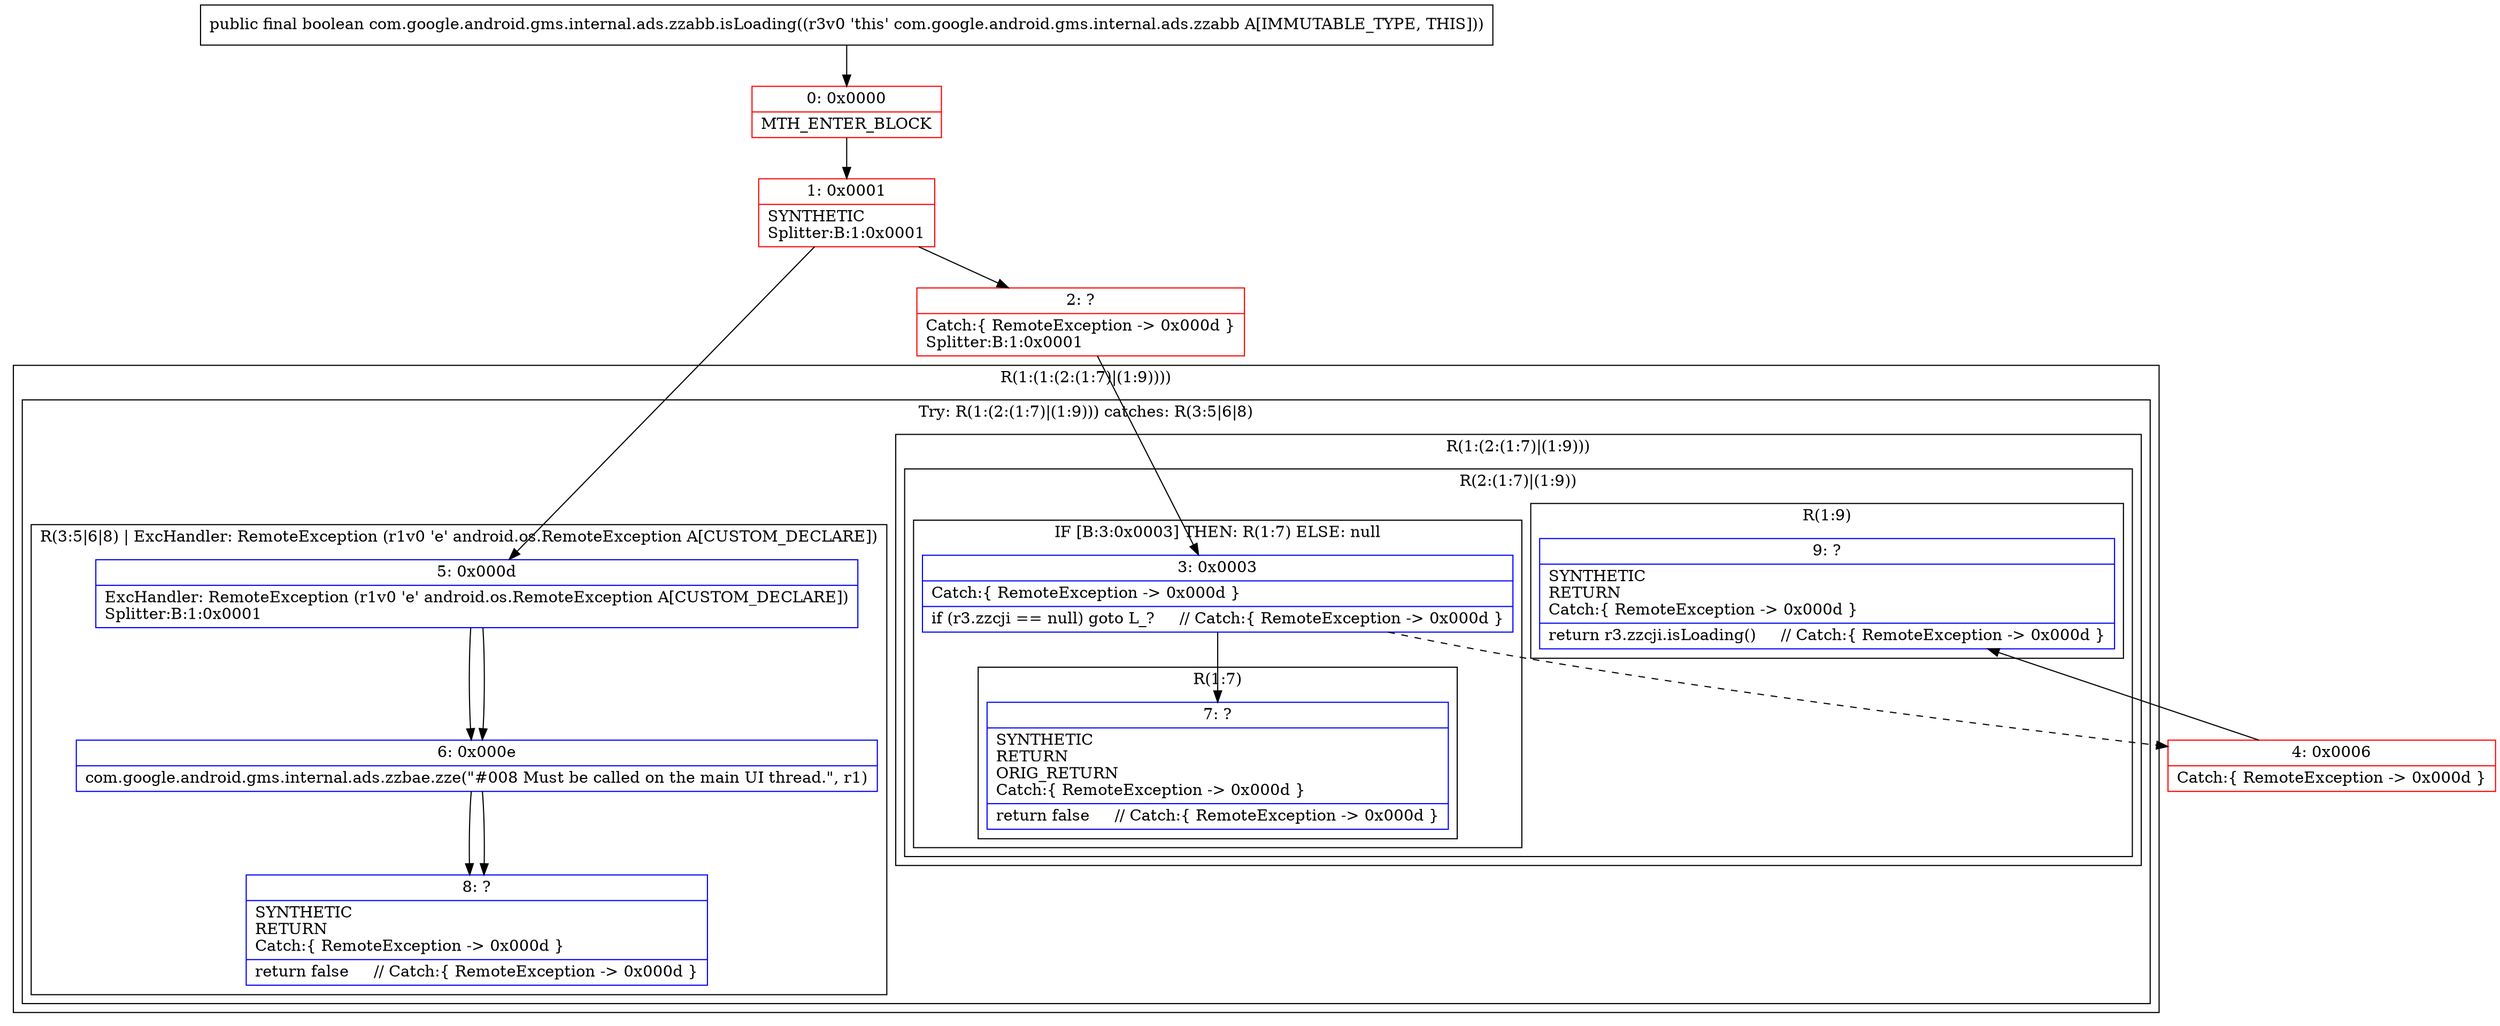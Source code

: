 digraph "CFG forcom.google.android.gms.internal.ads.zzabb.isLoading()Z" {
subgraph cluster_Region_797037737 {
label = "R(1:(1:(2:(1:7)|(1:9))))";
node [shape=record,color=blue];
subgraph cluster_TryCatchRegion_1125600170 {
label = "Try: R(1:(2:(1:7)|(1:9))) catches: R(3:5|6|8)";
node [shape=record,color=blue];
subgraph cluster_Region_216252586 {
label = "R(1:(2:(1:7)|(1:9)))";
node [shape=record,color=blue];
subgraph cluster_Region_324499802 {
label = "R(2:(1:7)|(1:9))";
node [shape=record,color=blue];
subgraph cluster_IfRegion_852673285 {
label = "IF [B:3:0x0003] THEN: R(1:7) ELSE: null";
node [shape=record,color=blue];
Node_3 [shape=record,label="{3\:\ 0x0003|Catch:\{ RemoteException \-\> 0x000d \}\l|if (r3.zzcji == null) goto L_?     \/\/ Catch:\{ RemoteException \-\> 0x000d \}\l}"];
subgraph cluster_Region_1273070830 {
label = "R(1:7)";
node [shape=record,color=blue];
Node_7 [shape=record,label="{7\:\ ?|SYNTHETIC\lRETURN\lORIG_RETURN\lCatch:\{ RemoteException \-\> 0x000d \}\l|return false     \/\/ Catch:\{ RemoteException \-\> 0x000d \}\l}"];
}
}
subgraph cluster_Region_1494608808 {
label = "R(1:9)";
node [shape=record,color=blue];
Node_9 [shape=record,label="{9\:\ ?|SYNTHETIC\lRETURN\lCatch:\{ RemoteException \-\> 0x000d \}\l|return r3.zzcji.isLoading()     \/\/ Catch:\{ RemoteException \-\> 0x000d \}\l}"];
}
}
}
subgraph cluster_Region_1897972857 {
label = "R(3:5|6|8) | ExcHandler: RemoteException (r1v0 'e' android.os.RemoteException A[CUSTOM_DECLARE])\l";
node [shape=record,color=blue];
Node_5 [shape=record,label="{5\:\ 0x000d|ExcHandler: RemoteException (r1v0 'e' android.os.RemoteException A[CUSTOM_DECLARE])\lSplitter:B:1:0x0001\l}"];
Node_6 [shape=record,label="{6\:\ 0x000e|com.google.android.gms.internal.ads.zzbae.zze(\"#008 Must be called on the main UI thread.\", r1)\l}"];
Node_8 [shape=record,label="{8\:\ ?|SYNTHETIC\lRETURN\lCatch:\{ RemoteException \-\> 0x000d \}\l|return false     \/\/ Catch:\{ RemoteException \-\> 0x000d \}\l}"];
}
}
}
subgraph cluster_Region_1897972857 {
label = "R(3:5|6|8) | ExcHandler: RemoteException (r1v0 'e' android.os.RemoteException A[CUSTOM_DECLARE])\l";
node [shape=record,color=blue];
Node_5 [shape=record,label="{5\:\ 0x000d|ExcHandler: RemoteException (r1v0 'e' android.os.RemoteException A[CUSTOM_DECLARE])\lSplitter:B:1:0x0001\l}"];
Node_6 [shape=record,label="{6\:\ 0x000e|com.google.android.gms.internal.ads.zzbae.zze(\"#008 Must be called on the main UI thread.\", r1)\l}"];
Node_8 [shape=record,label="{8\:\ ?|SYNTHETIC\lRETURN\lCatch:\{ RemoteException \-\> 0x000d \}\l|return false     \/\/ Catch:\{ RemoteException \-\> 0x000d \}\l}"];
}
Node_0 [shape=record,color=red,label="{0\:\ 0x0000|MTH_ENTER_BLOCK\l}"];
Node_1 [shape=record,color=red,label="{1\:\ 0x0001|SYNTHETIC\lSplitter:B:1:0x0001\l}"];
Node_2 [shape=record,color=red,label="{2\:\ ?|Catch:\{ RemoteException \-\> 0x000d \}\lSplitter:B:1:0x0001\l}"];
Node_4 [shape=record,color=red,label="{4\:\ 0x0006|Catch:\{ RemoteException \-\> 0x000d \}\l}"];
MethodNode[shape=record,label="{public final boolean com.google.android.gms.internal.ads.zzabb.isLoading((r3v0 'this' com.google.android.gms.internal.ads.zzabb A[IMMUTABLE_TYPE, THIS])) }"];
MethodNode -> Node_0;
Node_3 -> Node_4[style=dashed];
Node_3 -> Node_7;
Node_5 -> Node_6;
Node_6 -> Node_8;
Node_5 -> Node_6;
Node_6 -> Node_8;
Node_0 -> Node_1;
Node_1 -> Node_2;
Node_1 -> Node_5;
Node_2 -> Node_3;
Node_4 -> Node_9;
}

